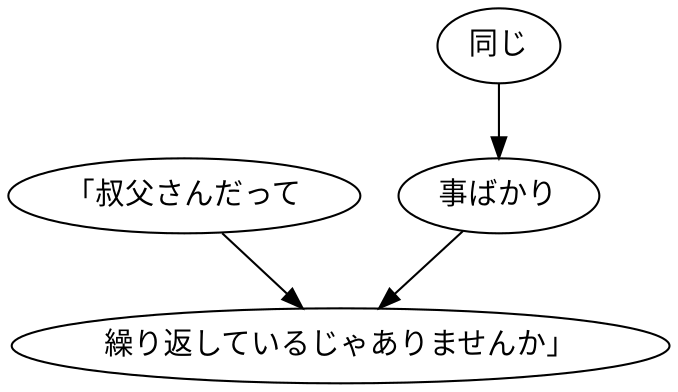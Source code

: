 digraph graph7132 {
	node0 [label="「叔父さんだって"];
	node1 [label="同じ"];
	node2 [label="事ばかり"];
	node3 [label="繰り返しているじゃありませんか」"];
	node0 -> node3;
	node1 -> node2;
	node2 -> node3;
}
